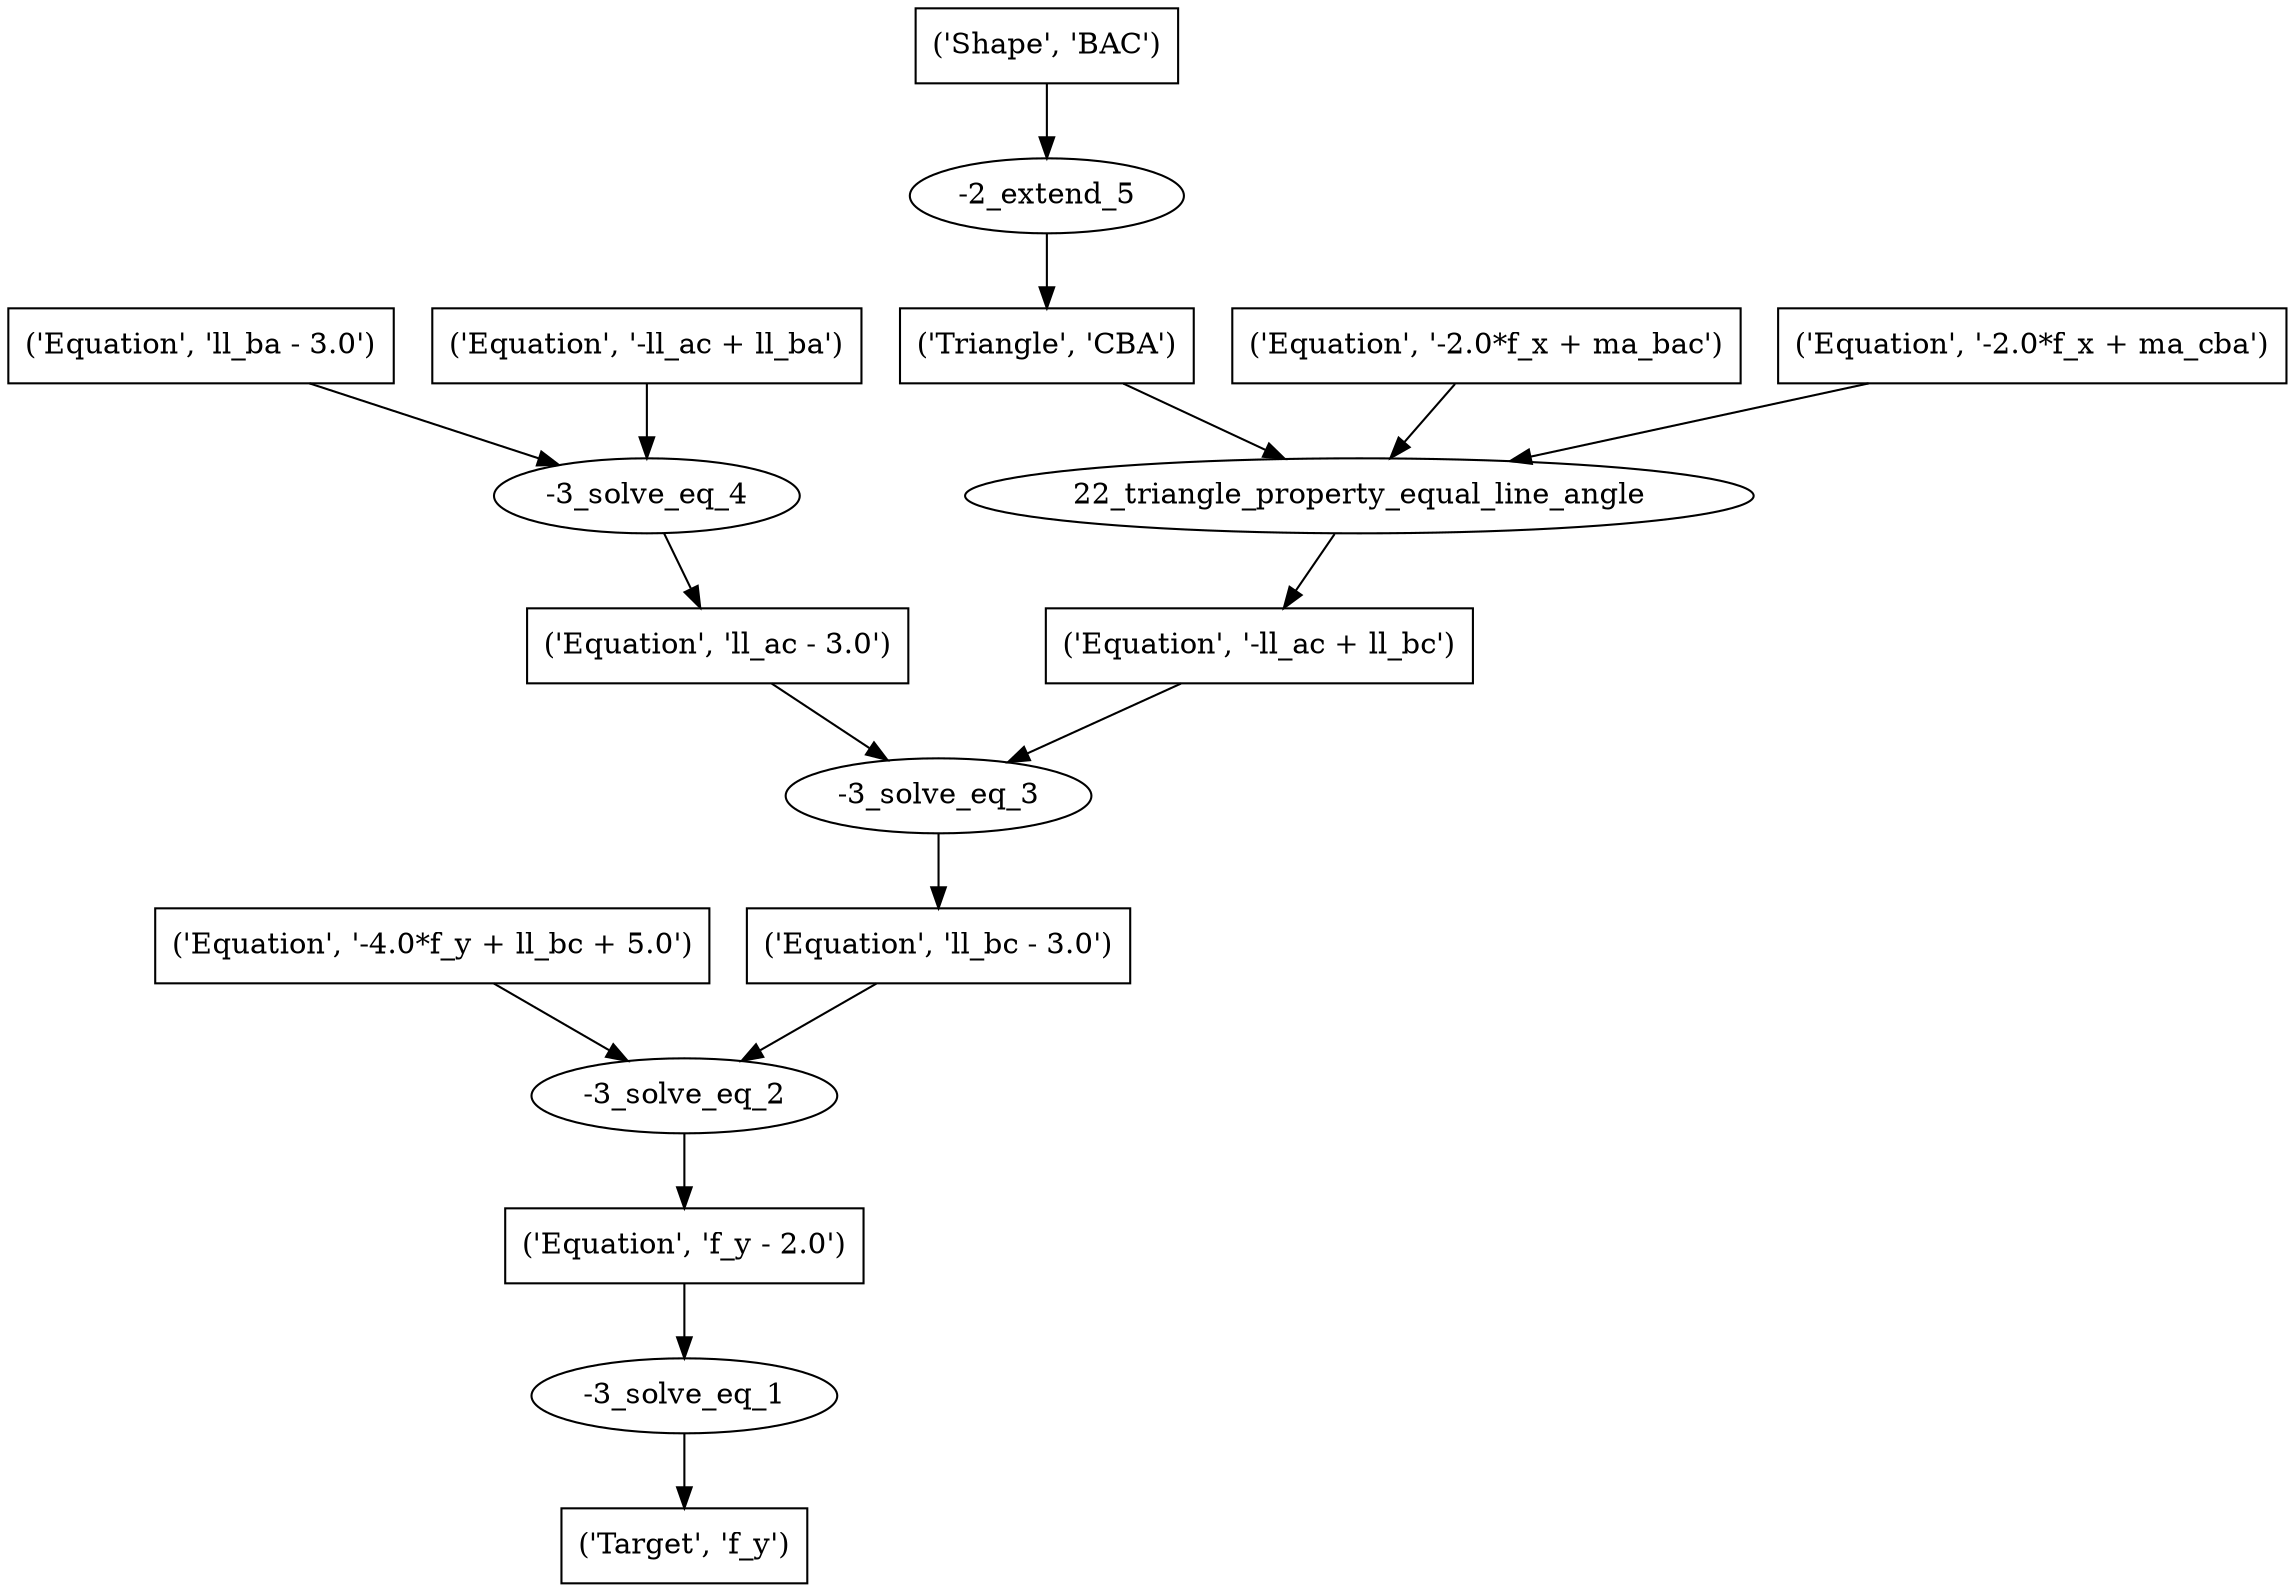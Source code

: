 digraph 58 {
	0 [label="('Target', 'f_y')" shape=box]
	1 [label="-3_solve_eq_1"]
	1 -> 0
	2 [label="('Equation', 'f_y - 2.0')" shape=box]
	2 -> 1
	3 [label="-3_solve_eq_2"]
	3 -> 2
	4 [label="('Equation', '-4.0*f_y + ll_bc + 5.0')" shape=box]
	4 -> 3
	5 [label="('Equation', 'll_bc - 3.0')" shape=box]
	5 -> 3
	6 [label="-3_solve_eq_3"]
	6 -> 5
	7 [label="('Equation', 'll_ac - 3.0')" shape=box]
	7 -> 6
	8 [label="('Equation', '-ll_ac + ll_bc')" shape=box]
	8 -> 6
	9 [label="-3_solve_eq_4"]
	9 -> 7
	10 [label="('Equation', 'll_ba - 3.0')" shape=box]
	10 -> 9
	11 [label="('Equation', '-ll_ac + ll_ba')" shape=box]
	11 -> 9
	12 [label="22_triangle_property_equal_line_angle"]
	12 -> 8
	13 [label="('Triangle', 'CBA')" shape=box]
	13 -> 12
	14 [label="('Equation', '-2.0*f_x + ma_bac')" shape=box]
	14 -> 12
	15 [label="('Equation', '-2.0*f_x + ma_cba')" shape=box]
	15 -> 12
	16 [label="-2_extend_5"]
	16 -> 13
	17 [label="('Shape', 'BAC')" shape=box]
	17 -> 16
}
